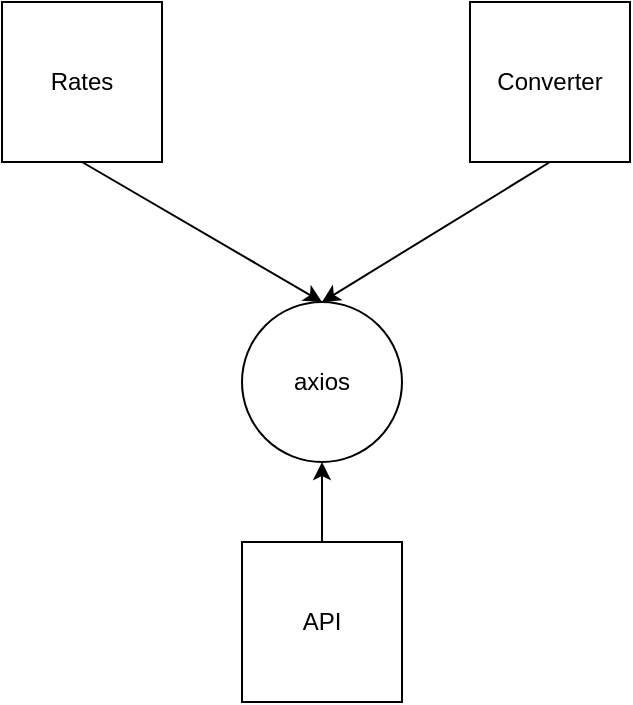 <mxfile>
    <diagram id="8hZM_kY58pvKZxNd9gD2" name="Page-1">
        <mxGraphModel dx="755" dy="679" grid="1" gridSize="10" guides="1" tooltips="1" connect="1" arrows="1" fold="1" page="1" pageScale="1" pageWidth="827" pageHeight="1169" math="0" shadow="0">
            <root>
                <mxCell id="0"/>
                <mxCell id="1" parent="0"/>
                <mxCell id="7" style="edgeStyle=none;html=1;exitX=0.5;exitY=1;exitDx=0;exitDy=0;entryX=0.5;entryY=0;entryDx=0;entryDy=0;" edge="1" parent="1" source="2" target="5">
                    <mxGeometry relative="1" as="geometry"/>
                </mxCell>
                <mxCell id="2" value="Rates" style="whiteSpace=wrap;html=1;aspect=fixed;" vertex="1" parent="1">
                    <mxGeometry x="140" y="210" width="80" height="80" as="geometry"/>
                </mxCell>
                <mxCell id="8" style="edgeStyle=none;html=1;exitX=0.5;exitY=1;exitDx=0;exitDy=0;" edge="1" parent="1" source="3">
                    <mxGeometry relative="1" as="geometry">
                        <mxPoint x="300" y="360" as="targetPoint"/>
                    </mxGeometry>
                </mxCell>
                <mxCell id="3" value="Converter" style="whiteSpace=wrap;html=1;aspect=fixed;" vertex="1" parent="1">
                    <mxGeometry x="374" y="210" width="80" height="80" as="geometry"/>
                </mxCell>
                <mxCell id="6" style="edgeStyle=none;html=1;exitX=0.5;exitY=0;exitDx=0;exitDy=0;entryX=0.5;entryY=1;entryDx=0;entryDy=0;" edge="1" parent="1" source="4" target="5">
                    <mxGeometry relative="1" as="geometry"/>
                </mxCell>
                <mxCell id="4" value="API" style="whiteSpace=wrap;html=1;aspect=fixed;" vertex="1" parent="1">
                    <mxGeometry x="260" y="480" width="80" height="80" as="geometry"/>
                </mxCell>
                <mxCell id="5" value="axios" style="ellipse;whiteSpace=wrap;html=1;aspect=fixed;" vertex="1" parent="1">
                    <mxGeometry x="260" y="360" width="80" height="80" as="geometry"/>
                </mxCell>
            </root>
        </mxGraphModel>
    </diagram>
</mxfile>